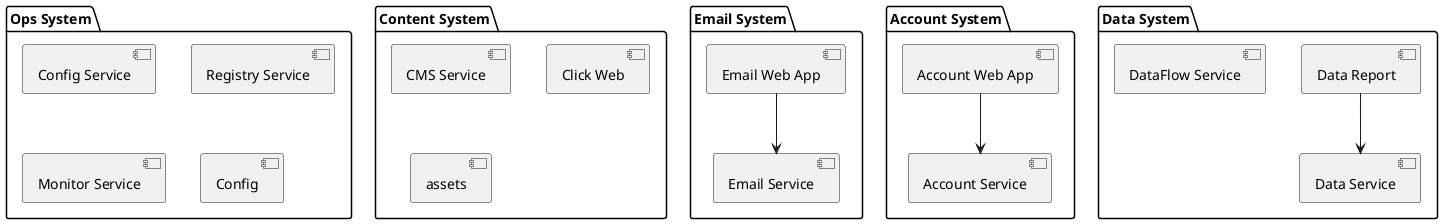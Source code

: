 @startuml

package "Email System" {
    [Email Web App] --> [Email Service]

}

package "Account System" {
    [Account Web App] --> [Account Service]
}

package "Ops System" {
    [Config Service]
    [Registry Service]
    [Monitor Service]
    [Config]
}

package "Data System" {
    [Data Report] --> [Data Service]
    [DataFlow Service]
}



package "Content System" {
    [CMS Service]
    [Click Web]
    [assets]
}

@enduml